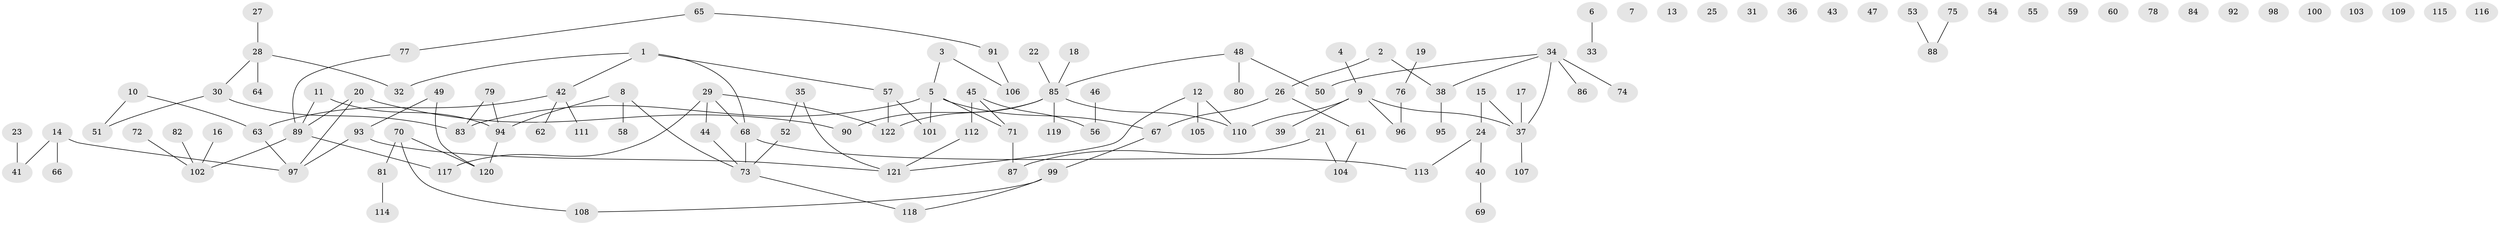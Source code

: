 // coarse degree distribution, {6: 0.034482758620689655, 2: 0.20689655172413793, 1: 0.25287356321839083, 0: 0.2413793103448276, 8: 0.022988505747126436, 3: 0.1724137931034483, 5: 0.034482758620689655, 4: 0.034482758620689655}
// Generated by graph-tools (version 1.1) at 2025/23/03/03/25 07:23:26]
// undirected, 122 vertices, 118 edges
graph export_dot {
graph [start="1"]
  node [color=gray90,style=filled];
  1;
  2;
  3;
  4;
  5;
  6;
  7;
  8;
  9;
  10;
  11;
  12;
  13;
  14;
  15;
  16;
  17;
  18;
  19;
  20;
  21;
  22;
  23;
  24;
  25;
  26;
  27;
  28;
  29;
  30;
  31;
  32;
  33;
  34;
  35;
  36;
  37;
  38;
  39;
  40;
  41;
  42;
  43;
  44;
  45;
  46;
  47;
  48;
  49;
  50;
  51;
  52;
  53;
  54;
  55;
  56;
  57;
  58;
  59;
  60;
  61;
  62;
  63;
  64;
  65;
  66;
  67;
  68;
  69;
  70;
  71;
  72;
  73;
  74;
  75;
  76;
  77;
  78;
  79;
  80;
  81;
  82;
  83;
  84;
  85;
  86;
  87;
  88;
  89;
  90;
  91;
  92;
  93;
  94;
  95;
  96;
  97;
  98;
  99;
  100;
  101;
  102;
  103;
  104;
  105;
  106;
  107;
  108;
  109;
  110;
  111;
  112;
  113;
  114;
  115;
  116;
  117;
  118;
  119;
  120;
  121;
  122;
  1 -- 32;
  1 -- 42;
  1 -- 57;
  1 -- 68;
  2 -- 26;
  2 -- 38;
  3 -- 5;
  3 -- 106;
  4 -- 9;
  5 -- 67;
  5 -- 71;
  5 -- 83;
  5 -- 101;
  6 -- 33;
  8 -- 58;
  8 -- 73;
  8 -- 94;
  9 -- 37;
  9 -- 39;
  9 -- 96;
  9 -- 110;
  10 -- 51;
  10 -- 63;
  11 -- 89;
  11 -- 94;
  12 -- 105;
  12 -- 110;
  12 -- 121;
  14 -- 41;
  14 -- 66;
  14 -- 97;
  15 -- 24;
  15 -- 37;
  16 -- 102;
  17 -- 37;
  18 -- 85;
  19 -- 76;
  20 -- 89;
  20 -- 90;
  20 -- 97;
  21 -- 87;
  21 -- 104;
  22 -- 85;
  23 -- 41;
  24 -- 40;
  24 -- 113;
  26 -- 61;
  26 -- 67;
  27 -- 28;
  28 -- 30;
  28 -- 32;
  28 -- 64;
  29 -- 44;
  29 -- 68;
  29 -- 117;
  29 -- 122;
  30 -- 51;
  30 -- 83;
  34 -- 37;
  34 -- 38;
  34 -- 50;
  34 -- 74;
  34 -- 86;
  35 -- 52;
  35 -- 121;
  37 -- 107;
  38 -- 95;
  40 -- 69;
  42 -- 62;
  42 -- 63;
  42 -- 111;
  44 -- 73;
  45 -- 56;
  45 -- 71;
  45 -- 112;
  46 -- 56;
  48 -- 50;
  48 -- 80;
  48 -- 85;
  49 -- 93;
  49 -- 120;
  52 -- 73;
  53 -- 88;
  57 -- 101;
  57 -- 122;
  61 -- 104;
  63 -- 97;
  65 -- 77;
  65 -- 91;
  67 -- 99;
  68 -- 73;
  68 -- 113;
  70 -- 81;
  70 -- 108;
  70 -- 120;
  71 -- 87;
  72 -- 102;
  73 -- 118;
  75 -- 88;
  76 -- 96;
  77 -- 89;
  79 -- 83;
  79 -- 94;
  81 -- 114;
  82 -- 102;
  85 -- 90;
  85 -- 110;
  85 -- 119;
  85 -- 122;
  89 -- 102;
  89 -- 117;
  91 -- 106;
  93 -- 97;
  93 -- 121;
  94 -- 120;
  99 -- 108;
  99 -- 118;
  112 -- 121;
}
